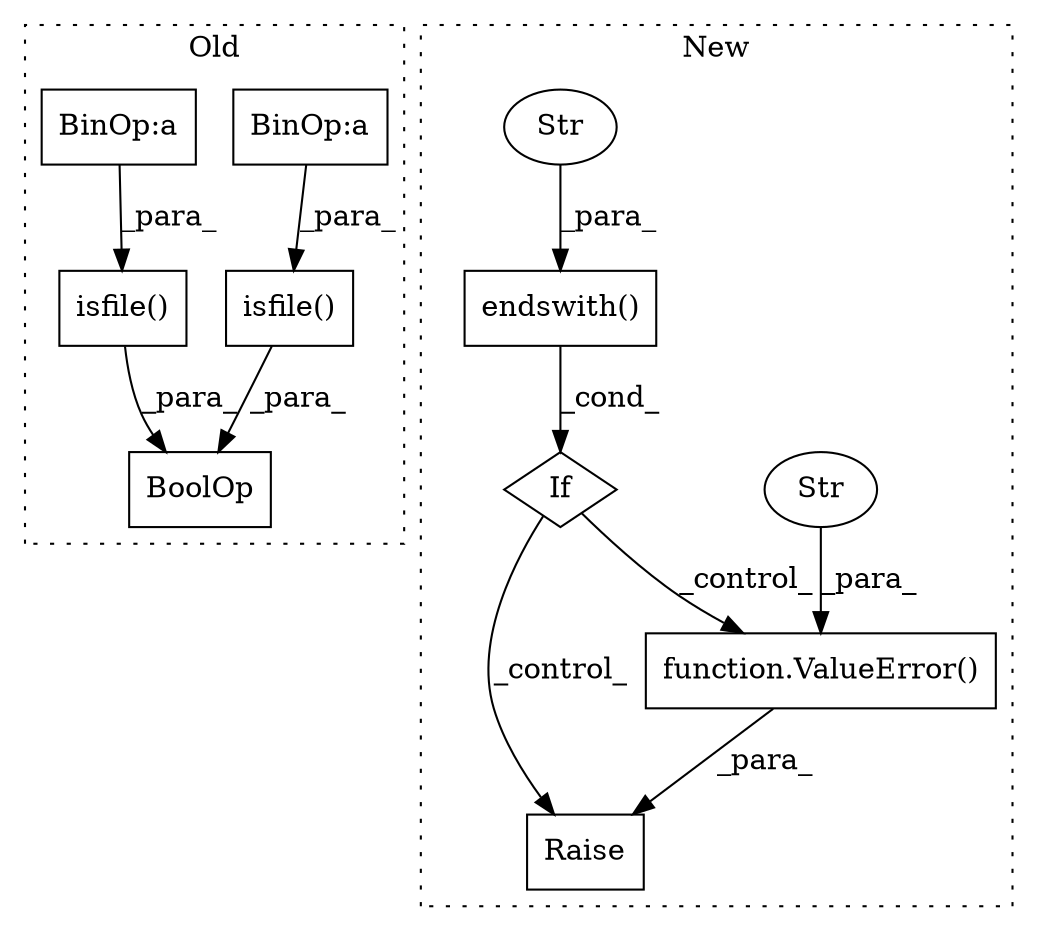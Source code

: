 digraph G {
subgraph cluster0 {
1 [label="isfile()" a="75" s="10757,10803" l="15,1" shape="box"];
6 [label="BinOp:a" a="82" s="10791" l="1" shape="box"];
7 [label="BoolOp" a="72" s="10733" l="120" shape="box"];
8 [label="BinOp:a" a="82" s="10843" l="1" shape="box"];
9 [label="isfile()" a="75" s="10809,10852" l="15,1" shape="box"];
label = "Old";
style="dotted";
}
subgraph cluster1 {
2 [label="Raise" a="91" s="11426" l="6" shape="box"];
3 [label="function.ValueError()" a="75" s="11432,11500" l="11,1" shape="box"];
4 [label="Str" a="66" s="11443" l="57" shape="ellipse"];
5 [label="If" a="96" s="11362" l="3" shape="diamond"];
10 [label="endswith()" a="75" s="11365,11411" l="35,1" shape="box"];
11 [label="Str" a="66" s="11400" l="11" shape="ellipse"];
label = "New";
style="dotted";
}
1 -> 7 [label="_para_"];
3 -> 2 [label="_para_"];
4 -> 3 [label="_para_"];
5 -> 2 [label="_control_"];
5 -> 3 [label="_control_"];
6 -> 1 [label="_para_"];
8 -> 9 [label="_para_"];
9 -> 7 [label="_para_"];
10 -> 5 [label="_cond_"];
11 -> 10 [label="_para_"];
}